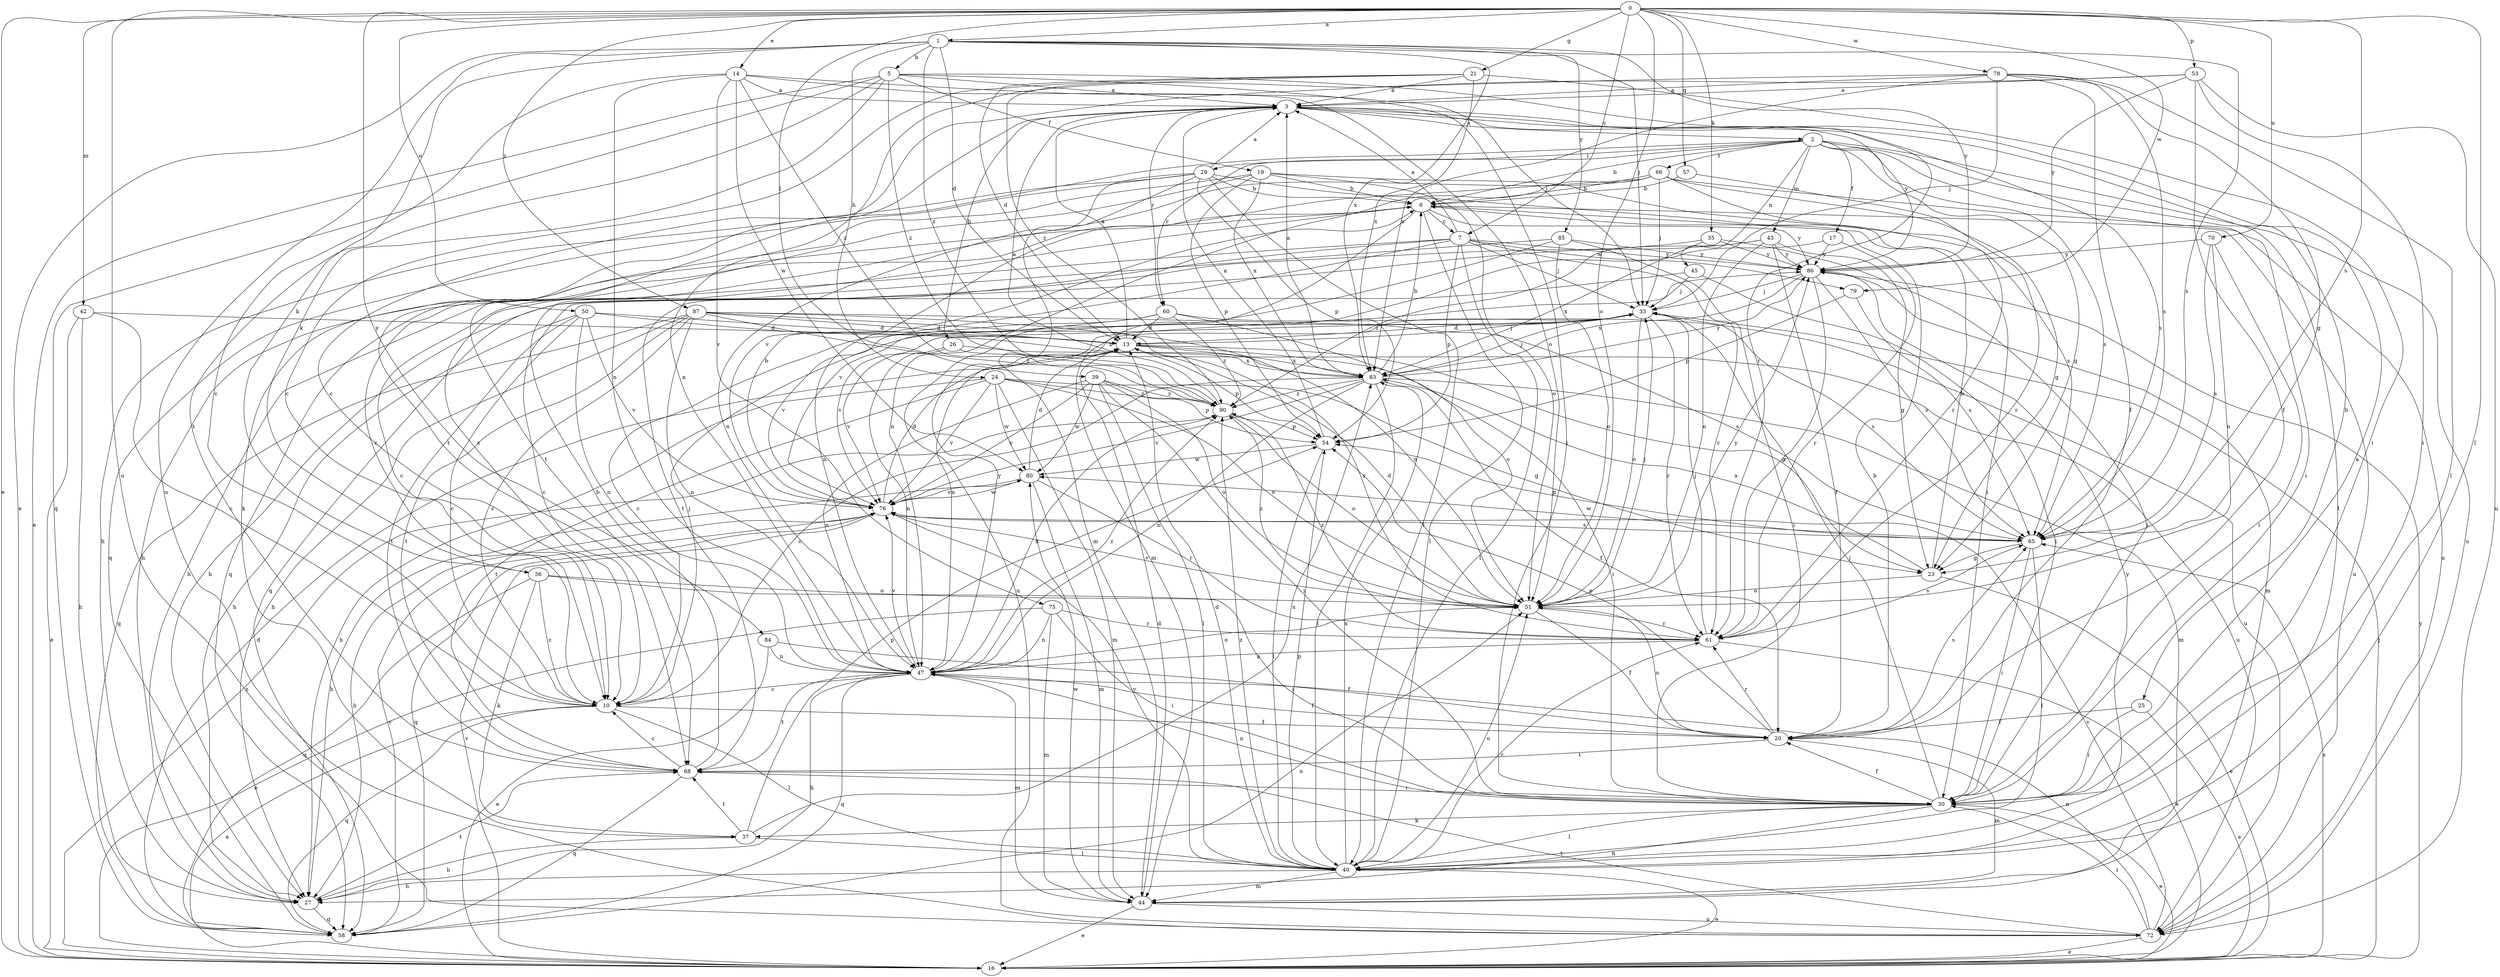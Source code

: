 strict digraph  {
0;
1;
2;
3;
5;
6;
7;
10;
13;
14;
16;
17;
19;
20;
21;
23;
24;
25;
26;
27;
29;
30;
33;
35;
36;
37;
39;
40;
42;
43;
44;
45;
47;
50;
51;
53;
54;
57;
58;
60;
61;
65;
66;
68;
70;
72;
75;
76;
78;
79;
80;
83;
84;
85;
86;
87;
90;
0 -> 1  [label=a];
0 -> 7  [label=c];
0 -> 14  [label=e];
0 -> 16  [label=e];
0 -> 21  [label=g];
0 -> 35  [label=k];
0 -> 39  [label=l];
0 -> 40  [label=l];
0 -> 42  [label=m];
0 -> 50  [label=o];
0 -> 51  [label=o];
0 -> 53  [label=p];
0 -> 57  [label=q];
0 -> 65  [label=s];
0 -> 70  [label=u];
0 -> 72  [label=u];
0 -> 78  [label=w];
0 -> 79  [label=w];
0 -> 84  [label=y];
0 -> 87  [label=z];
1 -> 5  [label=b];
1 -> 13  [label=d];
1 -> 16  [label=e];
1 -> 24  [label=h];
1 -> 33  [label=j];
1 -> 36  [label=k];
1 -> 65  [label=s];
1 -> 72  [label=u];
1 -> 83  [label=x];
1 -> 85  [label=y];
1 -> 86  [label=y];
1 -> 90  [label=z];
2 -> 6  [label=b];
2 -> 17  [label=f];
2 -> 23  [label=g];
2 -> 29  [label=i];
2 -> 30  [label=i];
2 -> 40  [label=l];
2 -> 43  [label=m];
2 -> 45  [label=n];
2 -> 60  [label=r];
2 -> 65  [label=s];
2 -> 66  [label=t];
2 -> 68  [label=t];
2 -> 72  [label=u];
3 -> 2  [label=a];
3 -> 25  [label=h];
3 -> 26  [label=h];
3 -> 60  [label=r];
3 -> 65  [label=s];
3 -> 68  [label=t];
3 -> 86  [label=y];
5 -> 3  [label=a];
5 -> 16  [label=e];
5 -> 19  [label=f];
5 -> 30  [label=i];
5 -> 36  [label=k];
5 -> 58  [label=q];
5 -> 61  [label=r];
5 -> 68  [label=t];
5 -> 90  [label=z];
6 -> 7  [label=c];
6 -> 27  [label=h];
6 -> 40  [label=l];
6 -> 44  [label=m];
6 -> 58  [label=q];
6 -> 72  [label=u];
6 -> 86  [label=y];
7 -> 3  [label=a];
7 -> 27  [label=h];
7 -> 33  [label=j];
7 -> 40  [label=l];
7 -> 47  [label=n];
7 -> 54  [label=p];
7 -> 61  [label=r];
7 -> 68  [label=t];
7 -> 79  [label=w];
7 -> 86  [label=y];
10 -> 16  [label=e];
10 -> 20  [label=f];
10 -> 33  [label=j];
10 -> 40  [label=l];
10 -> 58  [label=q];
13 -> 3  [label=a];
13 -> 23  [label=g];
13 -> 30  [label=i];
13 -> 33  [label=j];
13 -> 54  [label=p];
13 -> 83  [label=x];
14 -> 3  [label=a];
14 -> 10  [label=c];
14 -> 33  [label=j];
14 -> 47  [label=n];
14 -> 51  [label=o];
14 -> 75  [label=v];
14 -> 80  [label=w];
14 -> 90  [label=z];
16 -> 33  [label=j];
16 -> 65  [label=s];
16 -> 76  [label=v];
16 -> 86  [label=y];
16 -> 90  [label=z];
17 -> 61  [label=r];
17 -> 76  [label=v];
17 -> 86  [label=y];
19 -> 6  [label=b];
19 -> 10  [label=c];
19 -> 37  [label=k];
19 -> 51  [label=o];
19 -> 54  [label=p];
19 -> 65  [label=s];
19 -> 83  [label=x];
20 -> 6  [label=b];
20 -> 44  [label=m];
20 -> 51  [label=o];
20 -> 54  [label=p];
20 -> 61  [label=r];
20 -> 65  [label=s];
20 -> 68  [label=t];
21 -> 3  [label=a];
21 -> 10  [label=c];
21 -> 13  [label=d];
21 -> 30  [label=i];
21 -> 47  [label=n];
21 -> 83  [label=x];
23 -> 6  [label=b];
23 -> 16  [label=e];
23 -> 51  [label=o];
23 -> 83  [label=x];
24 -> 23  [label=g];
24 -> 27  [label=h];
24 -> 44  [label=m];
24 -> 51  [label=o];
24 -> 68  [label=t];
24 -> 76  [label=v];
24 -> 80  [label=w];
24 -> 90  [label=z];
25 -> 16  [label=e];
25 -> 20  [label=f];
25 -> 30  [label=i];
26 -> 47  [label=n];
26 -> 72  [label=u];
26 -> 76  [label=v];
26 -> 83  [label=x];
27 -> 58  [label=q];
27 -> 68  [label=t];
29 -> 3  [label=a];
29 -> 6  [label=b];
29 -> 27  [label=h];
29 -> 30  [label=i];
29 -> 40  [label=l];
29 -> 44  [label=m];
29 -> 47  [label=n];
29 -> 54  [label=p];
29 -> 58  [label=q];
30 -> 3  [label=a];
30 -> 16  [label=e];
30 -> 20  [label=f];
30 -> 27  [label=h];
30 -> 33  [label=j];
30 -> 37  [label=k];
30 -> 40  [label=l];
30 -> 47  [label=n];
33 -> 13  [label=d];
33 -> 47  [label=n];
33 -> 51  [label=o];
33 -> 61  [label=r];
33 -> 65  [label=s];
33 -> 76  [label=v];
35 -> 30  [label=i];
35 -> 58  [label=q];
35 -> 83  [label=x];
35 -> 86  [label=y];
36 -> 10  [label=c];
36 -> 30  [label=i];
36 -> 37  [label=k];
36 -> 51  [label=o];
36 -> 58  [label=q];
37 -> 27  [label=h];
37 -> 40  [label=l];
37 -> 54  [label=p];
37 -> 68  [label=t];
37 -> 83  [label=x];
39 -> 30  [label=i];
39 -> 40  [label=l];
39 -> 47  [label=n];
39 -> 51  [label=o];
39 -> 54  [label=p];
39 -> 76  [label=v];
39 -> 80  [label=w];
39 -> 90  [label=z];
40 -> 13  [label=d];
40 -> 16  [label=e];
40 -> 27  [label=h];
40 -> 44  [label=m];
40 -> 51  [label=o];
40 -> 54  [label=p];
40 -> 61  [label=r];
40 -> 76  [label=v];
40 -> 83  [label=x];
40 -> 86  [label=y];
40 -> 90  [label=z];
42 -> 10  [label=c];
42 -> 13  [label=d];
42 -> 16  [label=e];
42 -> 27  [label=h];
43 -> 20  [label=f];
43 -> 23  [label=g];
43 -> 27  [label=h];
43 -> 51  [label=o];
43 -> 86  [label=y];
43 -> 90  [label=z];
44 -> 13  [label=d];
44 -> 16  [label=e];
44 -> 72  [label=u];
44 -> 80  [label=w];
45 -> 10  [label=c];
45 -> 30  [label=i];
45 -> 33  [label=j];
47 -> 10  [label=c];
47 -> 20  [label=f];
47 -> 27  [label=h];
47 -> 44  [label=m];
47 -> 51  [label=o];
47 -> 58  [label=q];
47 -> 68  [label=t];
47 -> 76  [label=v];
47 -> 86  [label=y];
47 -> 90  [label=z];
50 -> 10  [label=c];
50 -> 13  [label=d];
50 -> 27  [label=h];
50 -> 47  [label=n];
50 -> 68  [label=t];
50 -> 76  [label=v];
50 -> 83  [label=x];
51 -> 13  [label=d];
51 -> 20  [label=f];
51 -> 33  [label=j];
51 -> 61  [label=r];
51 -> 76  [label=v];
51 -> 86  [label=y];
51 -> 90  [label=z];
53 -> 3  [label=a];
53 -> 10  [label=c];
53 -> 20  [label=f];
53 -> 30  [label=i];
53 -> 72  [label=u];
53 -> 86  [label=y];
54 -> 3  [label=a];
54 -> 40  [label=l];
54 -> 80  [label=w];
57 -> 6  [label=b];
57 -> 61  [label=r];
58 -> 13  [label=d];
58 -> 51  [label=o];
58 -> 76  [label=v];
60 -> 10  [label=c];
60 -> 13  [label=d];
60 -> 51  [label=o];
60 -> 72  [label=u];
60 -> 76  [label=v];
60 -> 90  [label=z];
61 -> 16  [label=e];
61 -> 33  [label=j];
61 -> 47  [label=n];
61 -> 65  [label=s];
61 -> 90  [label=z];
65 -> 23  [label=g];
65 -> 30  [label=i];
65 -> 40  [label=l];
65 -> 54  [label=p];
65 -> 80  [label=w];
66 -> 6  [label=b];
66 -> 10  [label=c];
66 -> 23  [label=g];
66 -> 33  [label=j];
66 -> 47  [label=n];
66 -> 61  [label=r];
66 -> 72  [label=u];
66 -> 76  [label=v];
68 -> 6  [label=b];
68 -> 10  [label=c];
68 -> 30  [label=i];
68 -> 58  [label=q];
70 -> 30  [label=i];
70 -> 51  [label=o];
70 -> 65  [label=s];
70 -> 86  [label=y];
72 -> 16  [label=e];
72 -> 30  [label=i];
72 -> 47  [label=n];
72 -> 68  [label=t];
72 -> 76  [label=v];
75 -> 16  [label=e];
75 -> 30  [label=i];
75 -> 44  [label=m];
75 -> 47  [label=n];
75 -> 61  [label=r];
76 -> 6  [label=b];
76 -> 13  [label=d];
76 -> 27  [label=h];
76 -> 58  [label=q];
76 -> 65  [label=s];
76 -> 80  [label=w];
78 -> 3  [label=a];
78 -> 20  [label=f];
78 -> 23  [label=g];
78 -> 33  [label=j];
78 -> 40  [label=l];
78 -> 65  [label=s];
78 -> 83  [label=x];
78 -> 90  [label=z];
79 -> 54  [label=p];
79 -> 65  [label=s];
80 -> 13  [label=d];
80 -> 27  [label=h];
80 -> 44  [label=m];
80 -> 61  [label=r];
80 -> 76  [label=v];
83 -> 3  [label=a];
83 -> 6  [label=b];
83 -> 10  [label=c];
83 -> 20  [label=f];
83 -> 33  [label=j];
83 -> 40  [label=l];
83 -> 44  [label=m];
83 -> 47  [label=n];
83 -> 76  [label=v];
83 -> 86  [label=y];
83 -> 90  [label=z];
84 -> 16  [label=e];
84 -> 20  [label=f];
84 -> 47  [label=n];
85 -> 10  [label=c];
85 -> 30  [label=i];
85 -> 51  [label=o];
85 -> 72  [label=u];
85 -> 86  [label=y];
86 -> 33  [label=j];
86 -> 44  [label=m];
86 -> 61  [label=r];
86 -> 65  [label=s];
86 -> 83  [label=x];
87 -> 10  [label=c];
87 -> 13  [label=d];
87 -> 27  [label=h];
87 -> 47  [label=n];
87 -> 51  [label=o];
87 -> 58  [label=q];
87 -> 61  [label=r];
87 -> 65  [label=s];
87 -> 68  [label=t];
87 -> 90  [label=z];
90 -> 3  [label=a];
90 -> 47  [label=n];
90 -> 51  [label=o];
90 -> 54  [label=p];
}
